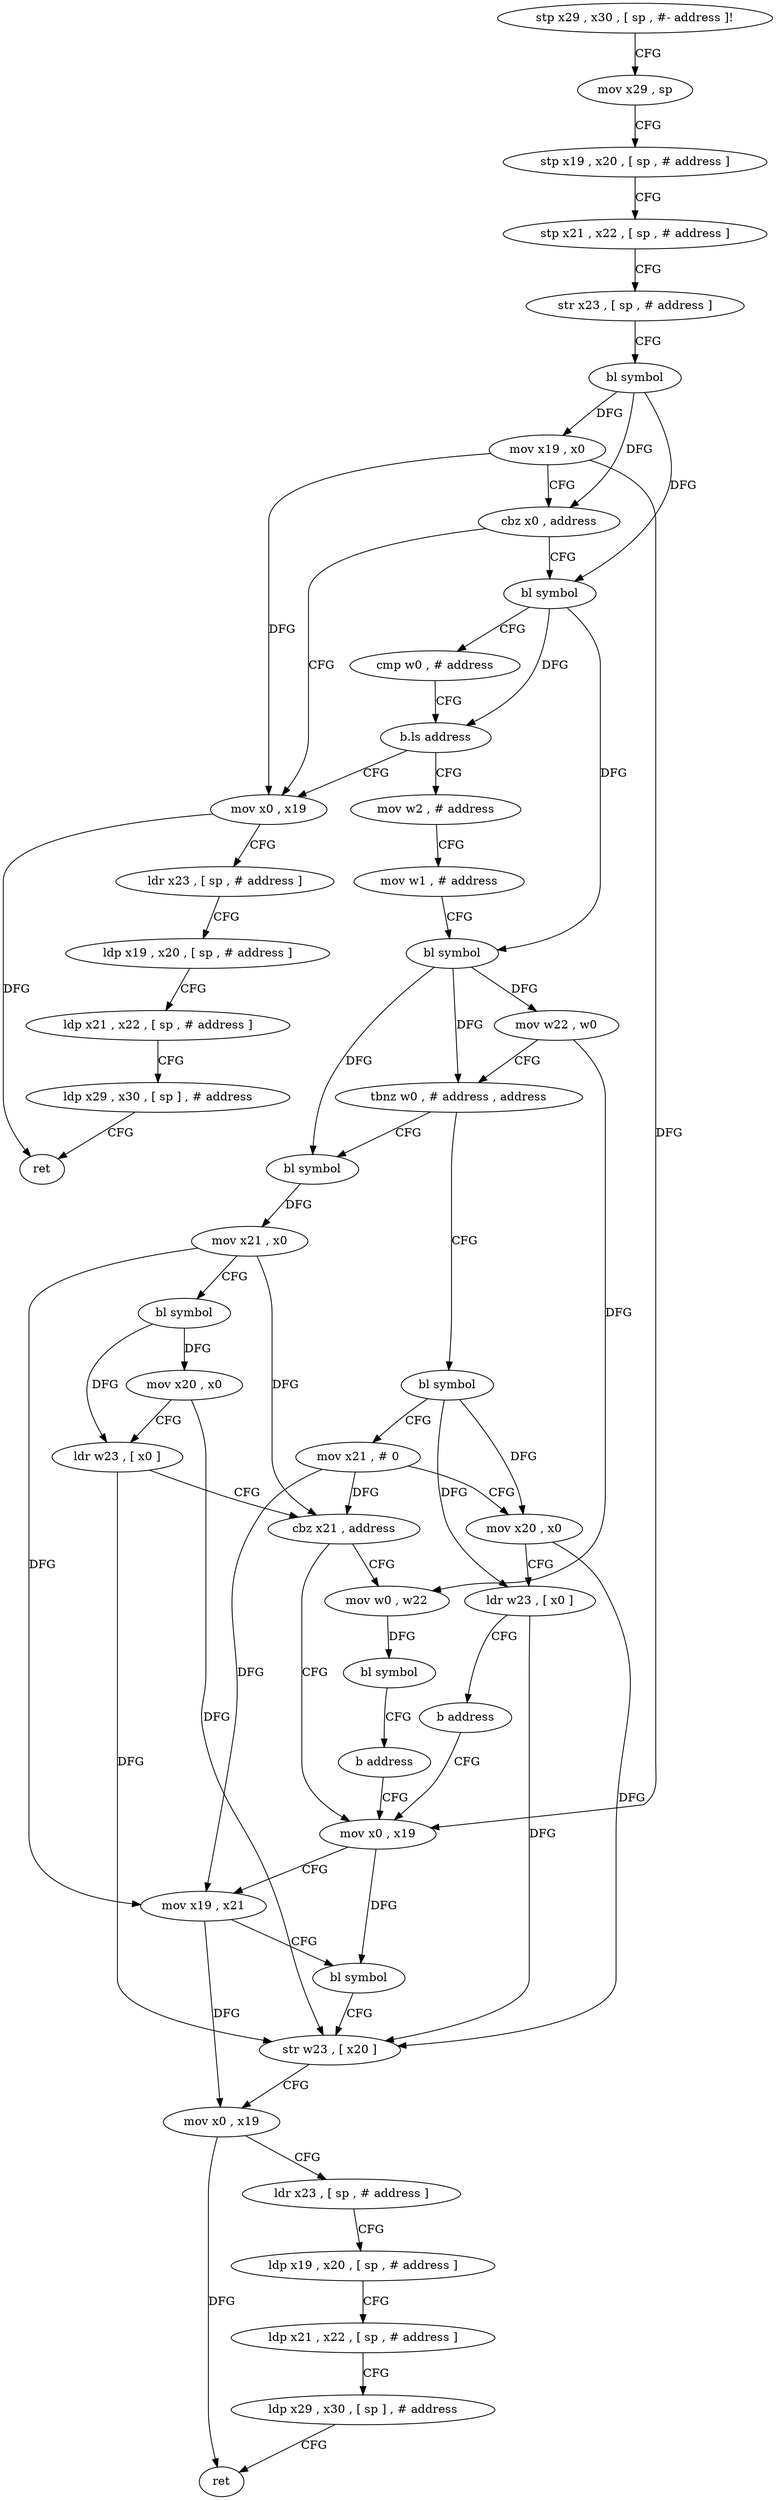 digraph "func" {
"4271256" [label = "stp x29 , x30 , [ sp , #- address ]!" ]
"4271260" [label = "mov x29 , sp" ]
"4271264" [label = "stp x19 , x20 , [ sp , # address ]" ]
"4271268" [label = "stp x21 , x22 , [ sp , # address ]" ]
"4271272" [label = "str x23 , [ sp , # address ]" ]
"4271276" [label = "bl symbol" ]
"4271280" [label = "mov x19 , x0" ]
"4271284" [label = "cbz x0 , address" ]
"4271300" [label = "mov x0 , x19" ]
"4271288" [label = "bl symbol" ]
"4271304" [label = "ldr x23 , [ sp , # address ]" ]
"4271308" [label = "ldp x19 , x20 , [ sp , # address ]" ]
"4271312" [label = "ldp x21 , x22 , [ sp , # address ]" ]
"4271316" [label = "ldp x29 , x30 , [ sp ] , # address" ]
"4271320" [label = "ret" ]
"4271292" [label = "cmp w0 , # address" ]
"4271296" [label = "b.ls address" ]
"4271328" [label = "mov w2 , # address" ]
"4271332" [label = "mov w1 , # address" ]
"4271336" [label = "bl symbol" ]
"4271340" [label = "mov w22 , w0" ]
"4271344" [label = "tbnz w0 , # address , address" ]
"4271416" [label = "bl symbol" ]
"4271348" [label = "bl symbol" ]
"4271420" [label = "mov x21 , # 0" ]
"4271424" [label = "mov x20 , x0" ]
"4271428" [label = "ldr w23 , [ x0 ]" ]
"4271432" [label = "b address" ]
"4271372" [label = "mov x0 , x19" ]
"4271352" [label = "mov x21 , x0" ]
"4271356" [label = "bl symbol" ]
"4271360" [label = "mov x20 , x0" ]
"4271364" [label = "ldr w23 , [ x0 ]" ]
"4271368" [label = "cbz x21 , address" ]
"4271440" [label = "mov w0 , w22" ]
"4271376" [label = "mov x19 , x21" ]
"4271380" [label = "bl symbol" ]
"4271384" [label = "str w23 , [ x20 ]" ]
"4271388" [label = "mov x0 , x19" ]
"4271392" [label = "ldr x23 , [ sp , # address ]" ]
"4271396" [label = "ldp x19 , x20 , [ sp , # address ]" ]
"4271400" [label = "ldp x21 , x22 , [ sp , # address ]" ]
"4271404" [label = "ldp x29 , x30 , [ sp ] , # address" ]
"4271408" [label = "ret" ]
"4271444" [label = "bl symbol" ]
"4271448" [label = "b address" ]
"4271256" -> "4271260" [ label = "CFG" ]
"4271260" -> "4271264" [ label = "CFG" ]
"4271264" -> "4271268" [ label = "CFG" ]
"4271268" -> "4271272" [ label = "CFG" ]
"4271272" -> "4271276" [ label = "CFG" ]
"4271276" -> "4271280" [ label = "DFG" ]
"4271276" -> "4271284" [ label = "DFG" ]
"4271276" -> "4271288" [ label = "DFG" ]
"4271280" -> "4271284" [ label = "CFG" ]
"4271280" -> "4271300" [ label = "DFG" ]
"4271280" -> "4271372" [ label = "DFG" ]
"4271284" -> "4271300" [ label = "CFG" ]
"4271284" -> "4271288" [ label = "CFG" ]
"4271300" -> "4271304" [ label = "CFG" ]
"4271300" -> "4271320" [ label = "DFG" ]
"4271288" -> "4271292" [ label = "CFG" ]
"4271288" -> "4271296" [ label = "DFG" ]
"4271288" -> "4271336" [ label = "DFG" ]
"4271304" -> "4271308" [ label = "CFG" ]
"4271308" -> "4271312" [ label = "CFG" ]
"4271312" -> "4271316" [ label = "CFG" ]
"4271316" -> "4271320" [ label = "CFG" ]
"4271292" -> "4271296" [ label = "CFG" ]
"4271296" -> "4271328" [ label = "CFG" ]
"4271296" -> "4271300" [ label = "CFG" ]
"4271328" -> "4271332" [ label = "CFG" ]
"4271332" -> "4271336" [ label = "CFG" ]
"4271336" -> "4271340" [ label = "DFG" ]
"4271336" -> "4271344" [ label = "DFG" ]
"4271336" -> "4271348" [ label = "DFG" ]
"4271340" -> "4271344" [ label = "CFG" ]
"4271340" -> "4271440" [ label = "DFG" ]
"4271344" -> "4271416" [ label = "CFG" ]
"4271344" -> "4271348" [ label = "CFG" ]
"4271416" -> "4271420" [ label = "CFG" ]
"4271416" -> "4271424" [ label = "DFG" ]
"4271416" -> "4271428" [ label = "DFG" ]
"4271348" -> "4271352" [ label = "DFG" ]
"4271420" -> "4271424" [ label = "CFG" ]
"4271420" -> "4271368" [ label = "DFG" ]
"4271420" -> "4271376" [ label = "DFG" ]
"4271424" -> "4271428" [ label = "CFG" ]
"4271424" -> "4271384" [ label = "DFG" ]
"4271428" -> "4271432" [ label = "CFG" ]
"4271428" -> "4271384" [ label = "DFG" ]
"4271432" -> "4271372" [ label = "CFG" ]
"4271372" -> "4271376" [ label = "CFG" ]
"4271372" -> "4271380" [ label = "DFG" ]
"4271352" -> "4271356" [ label = "CFG" ]
"4271352" -> "4271368" [ label = "DFG" ]
"4271352" -> "4271376" [ label = "DFG" ]
"4271356" -> "4271360" [ label = "DFG" ]
"4271356" -> "4271364" [ label = "DFG" ]
"4271360" -> "4271364" [ label = "CFG" ]
"4271360" -> "4271384" [ label = "DFG" ]
"4271364" -> "4271368" [ label = "CFG" ]
"4271364" -> "4271384" [ label = "DFG" ]
"4271368" -> "4271440" [ label = "CFG" ]
"4271368" -> "4271372" [ label = "CFG" ]
"4271440" -> "4271444" [ label = "DFG" ]
"4271376" -> "4271380" [ label = "CFG" ]
"4271376" -> "4271388" [ label = "DFG" ]
"4271380" -> "4271384" [ label = "CFG" ]
"4271384" -> "4271388" [ label = "CFG" ]
"4271388" -> "4271392" [ label = "CFG" ]
"4271388" -> "4271408" [ label = "DFG" ]
"4271392" -> "4271396" [ label = "CFG" ]
"4271396" -> "4271400" [ label = "CFG" ]
"4271400" -> "4271404" [ label = "CFG" ]
"4271404" -> "4271408" [ label = "CFG" ]
"4271444" -> "4271448" [ label = "CFG" ]
"4271448" -> "4271372" [ label = "CFG" ]
}
